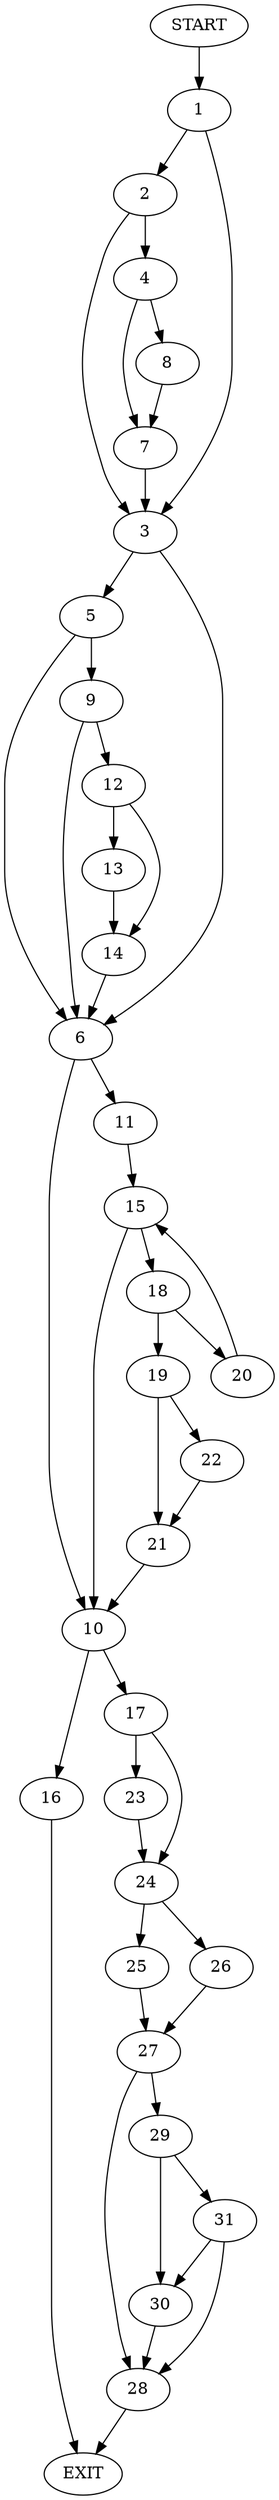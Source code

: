 digraph {
0 [label="START"]
32 [label="EXIT"]
0 -> 1
1 -> 2
1 -> 3
2 -> 3
2 -> 4
3 -> 5
3 -> 6
4 -> 7
4 -> 8
7 -> 3
8 -> 7
5 -> 6
5 -> 9
6 -> 10
6 -> 11
9 -> 12
9 -> 6
12 -> 13
12 -> 14
14 -> 6
13 -> 14
11 -> 15
10 -> 16
10 -> 17
15 -> 10
15 -> 18
18 -> 19
18 -> 20
19 -> 21
19 -> 22
20 -> 15
21 -> 10
22 -> 21
16 -> 32
17 -> 23
17 -> 24
23 -> 24
24 -> 25
24 -> 26
25 -> 27
26 -> 27
27 -> 28
27 -> 29
29 -> 30
29 -> 31
28 -> 32
30 -> 28
31 -> 30
31 -> 28
}
